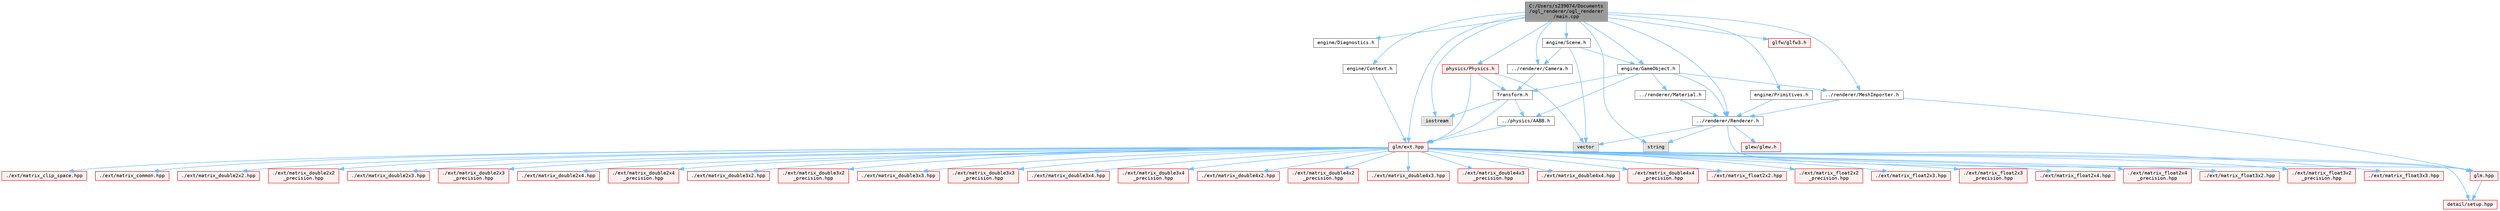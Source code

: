 digraph "C:/Users/s239074/Documents/ogl_renderer/ogl_renderer/main.cpp"
{
 // LATEX_PDF_SIZE
  bgcolor="transparent";
  edge [fontname=Terminal,fontsize=10,labelfontname=Helvetica,labelfontsize=10];
  node [fontname=Terminal,fontsize=10,shape=box,height=0.2,width=0.4];
  Node1 [label="C:/Users/s239074/Documents\l/ogl_renderer/ogl_renderer\l/main.cpp",height=0.2,width=0.4,color="gray40", fillcolor="grey60", style="filled", fontcolor="black",tooltip=" "];
  Node1 -> Node2 [color="steelblue1",style="solid"];
  Node2 [label="engine/Diagnostics.h",height=0.2,width=0.4,color="grey40", fillcolor="white", style="filled",URL="$_diagnostics_8h.html",tooltip=" "];
  Node1 -> Node3 [color="steelblue1",style="solid"];
  Node3 [label="engine/Context.h",height=0.2,width=0.4,color="grey40", fillcolor="white", style="filled",URL="$_context_8h.html",tooltip=" "];
  Node3 -> Node4 [color="steelblue1",style="solid"];
  Node4 [label="glm/ext.hpp",height=0.2,width=0.4,color="red", fillcolor="#FFF0F0", style="filled",URL="$ext_8hpp.html",tooltip=" "];
  Node4 -> Node5 [color="steelblue1",style="solid"];
  Node5 [label="detail/setup.hpp",height=0.2,width=0.4,color="red", fillcolor="#FFF0F0", style="filled",URL="$setup_8hpp.html",tooltip=" "];
  Node4 -> Node9 [color="steelblue1",style="solid"];
  Node9 [label="glm.hpp",height=0.2,width=0.4,color="red", fillcolor="#FFF0F0", style="filled",URL="$glm_8hpp.html",tooltip=" "];
  Node9 -> Node5 [color="steelblue1",style="solid"];
  Node4 -> Node148 [color="steelblue1",style="solid"];
  Node148 [label="./ext/matrix_clip_space.hpp",height=0.2,width=0.4,color="red", fillcolor="#FFF0F0", style="filled",URL="$matrix__clip__space_8hpp.html",tooltip=" "];
  Node4 -> Node152 [color="steelblue1",style="solid"];
  Node152 [label="./ext/matrix_common.hpp",height=0.2,width=0.4,color="red", fillcolor="#FFF0F0", style="filled",URL="$matrix__common_8hpp.html",tooltip=" "];
  Node4 -> Node60 [color="steelblue1",style="solid"];
  Node60 [label="./ext/matrix_double2x2.hpp",height=0.2,width=0.4,color="red", fillcolor="#FFF0F0", style="filled",URL="$matrix__double2x2_8hpp.html",tooltip=" "];
  Node4 -> Node134 [color="steelblue1",style="solid"];
  Node134 [label="./ext/matrix_double2x2\l_precision.hpp",height=0.2,width=0.4,color="red", fillcolor="#FFF0F0", style="filled",URL="$matrix__double2x2__precision_8hpp.html",tooltip=" "];
  Node4 -> Node65 [color="steelblue1",style="solid"];
  Node65 [label="./ext/matrix_double2x3.hpp",height=0.2,width=0.4,color="red", fillcolor="#FFF0F0", style="filled",URL="$matrix__double2x3_8hpp.html",tooltip=" "];
  Node4 -> Node68 [color="steelblue1",style="solid"];
  Node68 [label="./ext/matrix_double2x3\l_precision.hpp",height=0.2,width=0.4,color="red", fillcolor="#FFF0F0", style="filled",URL="$matrix__double2x3__precision_8hpp.html",tooltip=" "];
  Node4 -> Node72 [color="steelblue1",style="solid"];
  Node72 [label="./ext/matrix_double2x4.hpp",height=0.2,width=0.4,color="red", fillcolor="#FFF0F0", style="filled",URL="$matrix__double2x4_8hpp.html",tooltip=" "];
  Node4 -> Node75 [color="steelblue1",style="solid"];
  Node75 [label="./ext/matrix_double2x4\l_precision.hpp",height=0.2,width=0.4,color="red", fillcolor="#FFF0F0", style="filled",URL="$matrix__double2x4__precision_8hpp.html",tooltip=" "];
  Node4 -> Node79 [color="steelblue1",style="solid"];
  Node79 [label="./ext/matrix_double3x2.hpp",height=0.2,width=0.4,color="red", fillcolor="#FFF0F0", style="filled",URL="$matrix__double3x2_8hpp.html",tooltip=" "];
  Node4 -> Node82 [color="steelblue1",style="solid"];
  Node82 [label="./ext/matrix_double3x2\l_precision.hpp",height=0.2,width=0.4,color="red", fillcolor="#FFF0F0", style="filled",URL="$matrix__double3x2__precision_8hpp.html",tooltip=" "];
  Node4 -> Node86 [color="steelblue1",style="solid"];
  Node86 [label="./ext/matrix_double3x3.hpp",height=0.2,width=0.4,color="red", fillcolor="#FFF0F0", style="filled",URL="$matrix__double3x3_8hpp.html",tooltip=" "];
  Node4 -> Node89 [color="steelblue1",style="solid"];
  Node89 [label="./ext/matrix_double3x3\l_precision.hpp",height=0.2,width=0.4,color="red", fillcolor="#FFF0F0", style="filled",URL="$matrix__double3x3__precision_8hpp.html",tooltip=" "];
  Node4 -> Node93 [color="steelblue1",style="solid"];
  Node93 [label="./ext/matrix_double3x4.hpp",height=0.2,width=0.4,color="red", fillcolor="#FFF0F0", style="filled",URL="$matrix__double3x4_8hpp.html",tooltip=" "];
  Node4 -> Node96 [color="steelblue1",style="solid"];
  Node96 [label="./ext/matrix_double3x4\l_precision.hpp",height=0.2,width=0.4,color="red", fillcolor="#FFF0F0", style="filled",URL="$matrix__double3x4__precision_8hpp.html",tooltip=" "];
  Node4 -> Node100 [color="steelblue1",style="solid"];
  Node100 [label="./ext/matrix_double4x2.hpp",height=0.2,width=0.4,color="red", fillcolor="#FFF0F0", style="filled",URL="$matrix__double4x2_8hpp.html",tooltip=" "];
  Node4 -> Node103 [color="steelblue1",style="solid"];
  Node103 [label="./ext/matrix_double4x2\l_precision.hpp",height=0.2,width=0.4,color="red", fillcolor="#FFF0F0", style="filled",URL="$matrix__double4x2__precision_8hpp.html",tooltip=" "];
  Node4 -> Node107 [color="steelblue1",style="solid"];
  Node107 [label="./ext/matrix_double4x3.hpp",height=0.2,width=0.4,color="red", fillcolor="#FFF0F0", style="filled",URL="$matrix__double4x3_8hpp.html",tooltip=" "];
  Node4 -> Node110 [color="steelblue1",style="solid"];
  Node110 [label="./ext/matrix_double4x3\l_precision.hpp",height=0.2,width=0.4,color="red", fillcolor="#FFF0F0", style="filled",URL="$matrix__double4x3__precision_8hpp.html",tooltip=" "];
  Node4 -> Node114 [color="steelblue1",style="solid"];
  Node114 [label="./ext/matrix_double4x4.hpp",height=0.2,width=0.4,color="red", fillcolor="#FFF0F0", style="filled",URL="$matrix__double4x4_8hpp.html",tooltip=" "];
  Node4 -> Node117 [color="steelblue1",style="solid"];
  Node117 [label="./ext/matrix_double4x4\l_precision.hpp",height=0.2,width=0.4,color="red", fillcolor="#FFF0F0", style="filled",URL="$matrix__double4x4__precision_8hpp.html",tooltip=" "];
  Node4 -> Node135 [color="steelblue1",style="solid"];
  Node135 [label="./ext/matrix_float2x2.hpp",height=0.2,width=0.4,color="red", fillcolor="#FFF0F0", style="filled",URL="$matrix__float2x2_8hpp.html",tooltip=" "];
  Node4 -> Node136 [color="steelblue1",style="solid"];
  Node136 [label="./ext/matrix_float2x2\l_precision.hpp",height=0.2,width=0.4,color="red", fillcolor="#FFF0F0", style="filled",URL="$matrix__float2x2__precision_8hpp.html",tooltip=" "];
  Node4 -> Node69 [color="steelblue1",style="solid"];
  Node69 [label="./ext/matrix_float2x3.hpp",height=0.2,width=0.4,color="red", fillcolor="#FFF0F0", style="filled",URL="$matrix__float2x3_8hpp.html",tooltip=" "];
  Node4 -> Node70 [color="steelblue1",style="solid"];
  Node70 [label="./ext/matrix_float2x3\l_precision.hpp",height=0.2,width=0.4,color="red", fillcolor="#FFF0F0", style="filled",URL="$matrix__float2x3__precision_8hpp.html",tooltip=" "];
  Node4 -> Node76 [color="steelblue1",style="solid"];
  Node76 [label="./ext/matrix_float2x4.hpp",height=0.2,width=0.4,color="red", fillcolor="#FFF0F0", style="filled",URL="$matrix__float2x4_8hpp.html",tooltip=" "];
  Node4 -> Node77 [color="steelblue1",style="solid"];
  Node77 [label="./ext/matrix_float2x4\l_precision.hpp",height=0.2,width=0.4,color="red", fillcolor="#FFF0F0", style="filled",URL="$matrix__float2x4__precision_8hpp.html",tooltip=" "];
  Node4 -> Node83 [color="steelblue1",style="solid"];
  Node83 [label="./ext/matrix_float3x2.hpp",height=0.2,width=0.4,color="red", fillcolor="#FFF0F0", style="filled",URL="$matrix__float3x2_8hpp.html",tooltip=" "];
  Node4 -> Node84 [color="steelblue1",style="solid"];
  Node84 [label="./ext/matrix_float3x2\l_precision.hpp",height=0.2,width=0.4,color="red", fillcolor="#FFF0F0", style="filled",URL="$matrix__float3x2__precision_8hpp.html",tooltip=" "];
  Node4 -> Node90 [color="steelblue1",style="solid"];
  Node90 [label="./ext/matrix_float3x3.hpp",height=0.2,width=0.4,color="red", fillcolor="#FFF0F0", style="filled",URL="$matrix__float3x3_8hpp.html",tooltip=" "];
  Node1 -> Node290 [color="steelblue1",style="solid"];
  Node290 [label="engine/Primitives.h",height=0.2,width=0.4,color="grey40", fillcolor="white", style="filled",URL="$_primitives_8h.html",tooltip=" "];
  Node290 -> Node291 [color="steelblue1",style="solid"];
  Node291 [label="../renderer/Renderer.h",height=0.2,width=0.4,color="grey40", fillcolor="white", style="filled",URL="$_renderer_8h.html",tooltip=" "];
  Node291 -> Node292 [color="steelblue1",style="solid"];
  Node292 [label="glew/glew.h",height=0.2,width=0.4,color="red", fillcolor="#FFF0F0", style="filled",URL="$glew_8h.html",tooltip=" "];
  Node291 -> Node9 [color="steelblue1",style="solid"];
  Node291 -> Node296 [color="steelblue1",style="solid"];
  Node296 [label="vector",height=0.2,width=0.4,color="grey60", fillcolor="#E0E0E0", style="filled",tooltip=" "];
  Node291 -> Node297 [color="steelblue1",style="solid"];
  Node297 [label="string",height=0.2,width=0.4,color="grey60", fillcolor="#E0E0E0", style="filled",tooltip=" "];
  Node1 -> Node298 [color="steelblue1",style="solid"];
  Node298 [label="engine/GameObject.h",height=0.2,width=0.4,color="grey40", fillcolor="white", style="filled",URL="$_game_object_8h.html",tooltip=" "];
  Node298 -> Node299 [color="steelblue1",style="solid"];
  Node299 [label="Transform.h",height=0.2,width=0.4,color="grey40", fillcolor="white", style="filled",URL="$_transform_8h.html",tooltip=" "];
  Node299 -> Node4 [color="steelblue1",style="solid"];
  Node299 -> Node300 [color="steelblue1",style="solid"];
  Node300 [label="../physics/AABB.h",height=0.2,width=0.4,color="grey40", fillcolor="white", style="filled",URL="$ogl__renderer_2physics_2_a_a_b_b_8h.html",tooltip=" "];
  Node300 -> Node4 [color="steelblue1",style="solid"];
  Node299 -> Node301 [color="steelblue1",style="solid"];
  Node301 [label="iostream",height=0.2,width=0.4,color="grey60", fillcolor="#E0E0E0", style="filled",tooltip=" "];
  Node298 -> Node291 [color="steelblue1",style="solid"];
  Node298 -> Node302 [color="steelblue1",style="solid"];
  Node302 [label="../renderer/Material.h",height=0.2,width=0.4,color="grey40", fillcolor="white", style="filled",URL="$ogl__renderer_2renderer_2_material_8h.html",tooltip=" "];
  Node302 -> Node291 [color="steelblue1",style="solid"];
  Node298 -> Node303 [color="steelblue1",style="solid"];
  Node303 [label="../renderer/MeshImporter.h",height=0.2,width=0.4,color="grey40", fillcolor="white", style="filled",URL="$_mesh_importer_8h.html",tooltip=" "];
  Node303 -> Node9 [color="steelblue1",style="solid"];
  Node303 -> Node291 [color="steelblue1",style="solid"];
  Node298 -> Node300 [color="steelblue1",style="solid"];
  Node1 -> Node304 [color="steelblue1",style="solid"];
  Node304 [label="engine/Scene.h",height=0.2,width=0.4,color="grey40", fillcolor="white", style="filled",URL="$ogl__renderer_2engine_2_scene_8h.html",tooltip=" "];
  Node304 -> Node296 [color="steelblue1",style="solid"];
  Node304 -> Node298 [color="steelblue1",style="solid"];
  Node304 -> Node305 [color="steelblue1",style="solid"];
  Node305 [label="../renderer/Camera.h",height=0.2,width=0.4,color="grey40", fillcolor="white", style="filled",URL="$ogl__renderer_2renderer_2_camera_8h.html",tooltip=" "];
  Node305 -> Node299 [color="steelblue1",style="solid"];
  Node1 -> Node303 [color="steelblue1",style="solid"];
  Node1 -> Node305 [color="steelblue1",style="solid"];
  Node1 -> Node291 [color="steelblue1",style="solid"];
  Node1 -> Node4 [color="steelblue1",style="solid"];
  Node1 -> Node306 [color="steelblue1",style="solid"];
  Node306 [label="glfw/glfw3.h",height=0.2,width=0.4,color="red", fillcolor="#FFF0F0", style="filled",URL="$glfw3_8h.html",tooltip="The header of the GLFW 3 API."];
  Node1 -> Node301 [color="steelblue1",style="solid"];
  Node1 -> Node297 [color="steelblue1",style="solid"];
  Node1 -> Node308 [color="steelblue1",style="solid"];
  Node308 [label="physics/Physics.h",height=0.2,width=0.4,color="red", fillcolor="#FFF0F0", style="filled",URL="$_physics_8h.html",tooltip=" "];
  Node308 -> Node296 [color="steelblue1",style="solid"];
  Node308 -> Node299 [color="steelblue1",style="solid"];
  Node308 -> Node4 [color="steelblue1",style="solid"];
}
